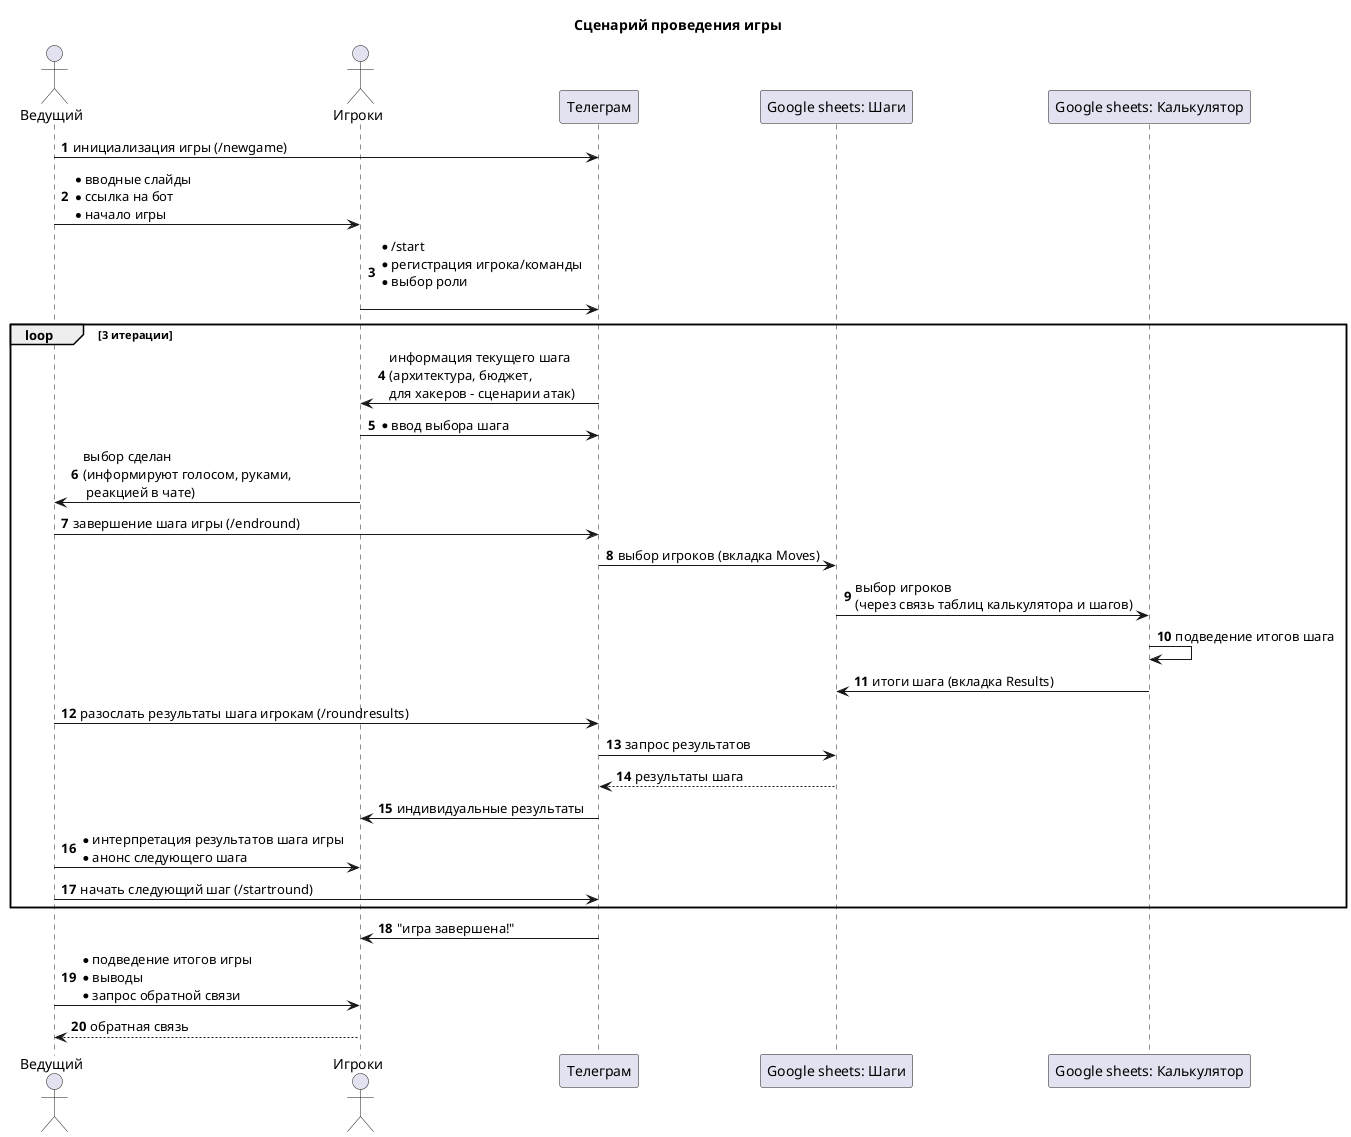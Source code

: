 @startuml "game-scenario"

title "Сценарий проведения игры"

actor "Ведущий" as admin
actor "Игроки" as players
participant "Телеграм" as bot
participant "Google sheets: Шаги" as moves
participant "Google sheets: Калькулятор" as calc

autonumber

admin -> bot: инициализация игры (/newgame)
admin -> players:* вводные слайды\n* ссылка на бот\n* начало игры
players -> bot: */start\n* регистрация игрока/команды\n* выбор роли\n
loop 3 итерации
    bot -> players: информация текущего шага\n(архитектура, бюджет,\nдля хакеров - сценарии атак)
    players -> bot:* ввод выбора шага 
    players -> admin: выбор сделан\n(информируют голосом, руками,\n реакцией в чате)
    admin -> bot: завершение шага игры (/endround)
    bot -> moves: выбор игроков (вкладка Moves)
    calc <- moves: выбор игроков\n(через связь таблиц калькулятора и шагов)
    calc -> calc: подведение итогов шага
    calc -> moves: итоги шага (вкладка Results)
    admin -> bot: разослать результаты шага игрокам (/roundresults)
    bot -> moves: запрос результатов
    bot <-- moves: результаты шага 
    bot -> players: индивидуальные результаты
    admin -> players:* интерпретация результатов шага игры\n* анонс следующего шага 
    admin -> bot: начать следующий шаг (/startround)    
end
bot -> players: "игра завершена!"
admin -> players: * подведение итогов игры\n* выводы\n* запрос обратной связи
players --> admin: обратная связь


@enduml